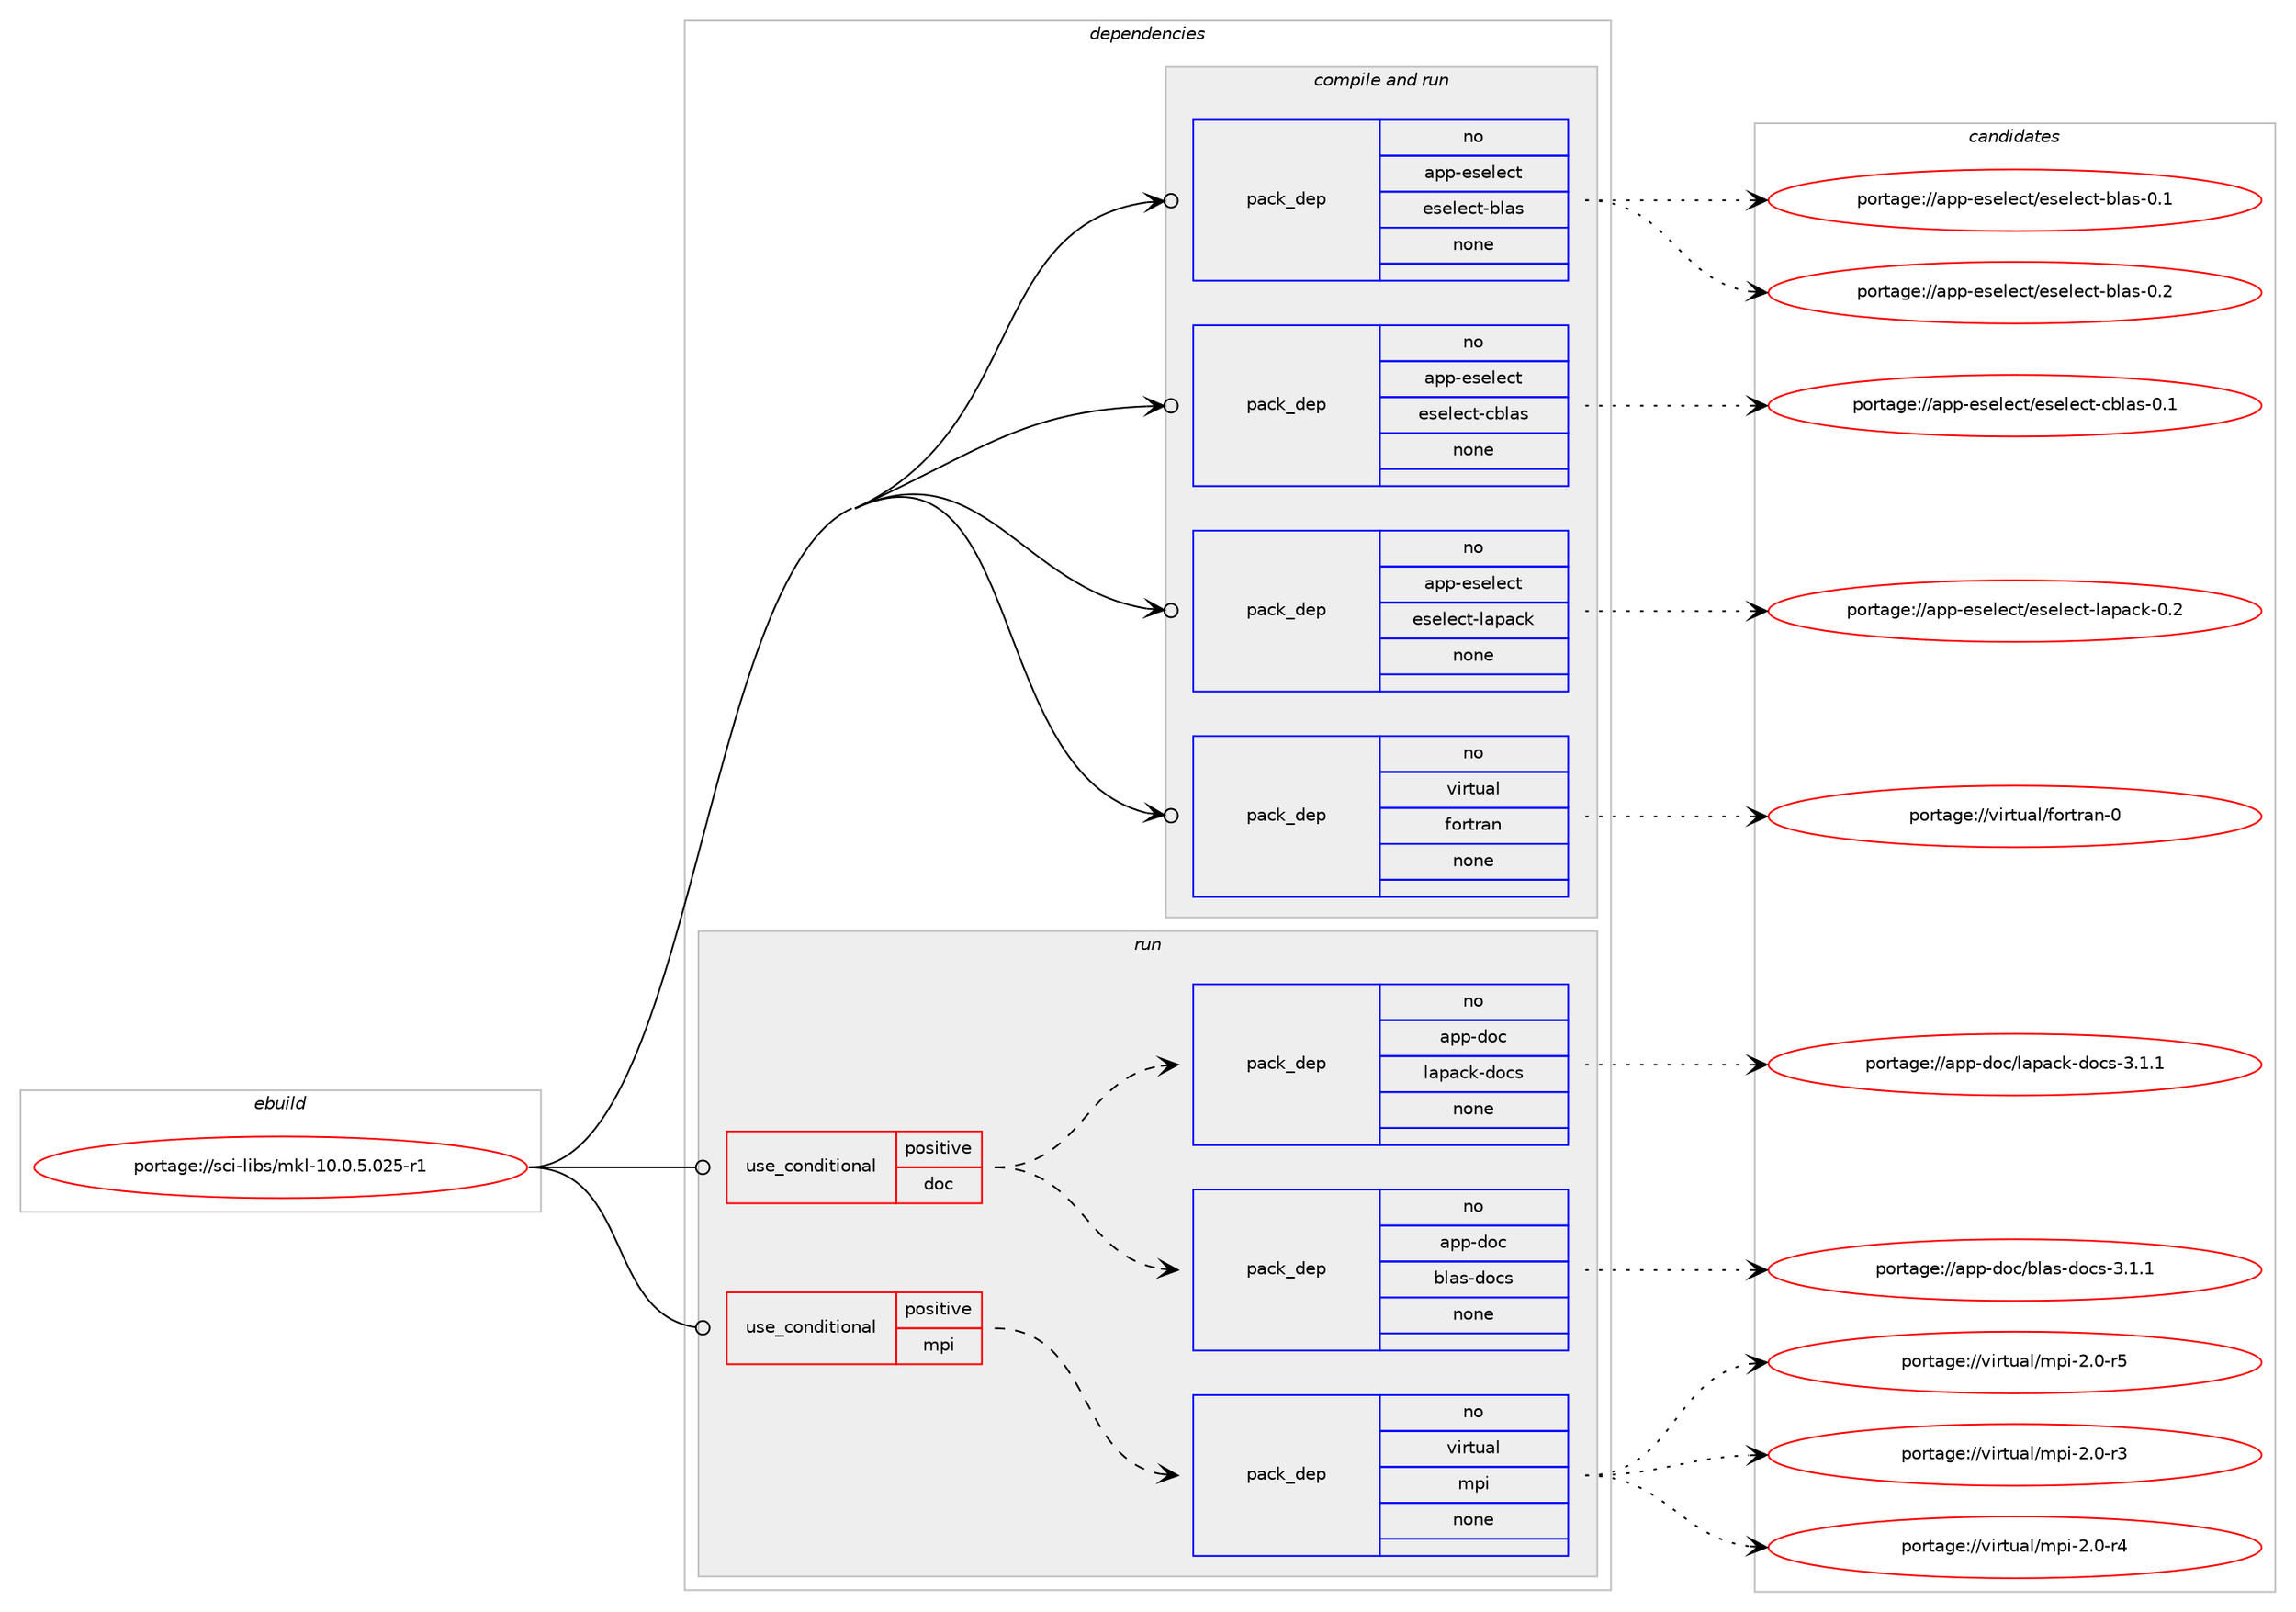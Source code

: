 digraph prolog {

# *************
# Graph options
# *************

newrank=true;
concentrate=true;
compound=true;
graph [rankdir=LR,fontname=Helvetica,fontsize=10,ranksep=1.5];#, ranksep=2.5, nodesep=0.2];
edge  [arrowhead=vee];
node  [fontname=Helvetica,fontsize=10];

# **********
# The ebuild
# **********

subgraph cluster_leftcol {
color=gray;
rank=same;
label=<<i>ebuild</i>>;
id [label="portage://sci-libs/mkl-10.0.5.025-r1", color=red, width=4, href="../sci-libs/mkl-10.0.5.025-r1.svg"];
}

# ****************
# The dependencies
# ****************

subgraph cluster_midcol {
color=gray;
label=<<i>dependencies</i>>;
subgraph cluster_compile {
fillcolor="#eeeeee";
style=filled;
label=<<i>compile</i>>;
}
subgraph cluster_compileandrun {
fillcolor="#eeeeee";
style=filled;
label=<<i>compile and run</i>>;
subgraph pack287902 {
dependency391520 [label=<<TABLE BORDER="0" CELLBORDER="1" CELLSPACING="0" CELLPADDING="4" WIDTH="220"><TR><TD ROWSPAN="6" CELLPADDING="30">pack_dep</TD></TR><TR><TD WIDTH="110">no</TD></TR><TR><TD>app-eselect</TD></TR><TR><TD>eselect-blas</TD></TR><TR><TD>none</TD></TR><TR><TD></TD></TR></TABLE>>, shape=none, color=blue];
}
id:e -> dependency391520:w [weight=20,style="solid",arrowhead="odotvee"];
subgraph pack287903 {
dependency391521 [label=<<TABLE BORDER="0" CELLBORDER="1" CELLSPACING="0" CELLPADDING="4" WIDTH="220"><TR><TD ROWSPAN="6" CELLPADDING="30">pack_dep</TD></TR><TR><TD WIDTH="110">no</TD></TR><TR><TD>app-eselect</TD></TR><TR><TD>eselect-cblas</TD></TR><TR><TD>none</TD></TR><TR><TD></TD></TR></TABLE>>, shape=none, color=blue];
}
id:e -> dependency391521:w [weight=20,style="solid",arrowhead="odotvee"];
subgraph pack287904 {
dependency391522 [label=<<TABLE BORDER="0" CELLBORDER="1" CELLSPACING="0" CELLPADDING="4" WIDTH="220"><TR><TD ROWSPAN="6" CELLPADDING="30">pack_dep</TD></TR><TR><TD WIDTH="110">no</TD></TR><TR><TD>app-eselect</TD></TR><TR><TD>eselect-lapack</TD></TR><TR><TD>none</TD></TR><TR><TD></TD></TR></TABLE>>, shape=none, color=blue];
}
id:e -> dependency391522:w [weight=20,style="solid",arrowhead="odotvee"];
subgraph pack287905 {
dependency391523 [label=<<TABLE BORDER="0" CELLBORDER="1" CELLSPACING="0" CELLPADDING="4" WIDTH="220"><TR><TD ROWSPAN="6" CELLPADDING="30">pack_dep</TD></TR><TR><TD WIDTH="110">no</TD></TR><TR><TD>virtual</TD></TR><TR><TD>fortran</TD></TR><TR><TD>none</TD></TR><TR><TD></TD></TR></TABLE>>, shape=none, color=blue];
}
id:e -> dependency391523:w [weight=20,style="solid",arrowhead="odotvee"];
}
subgraph cluster_run {
fillcolor="#eeeeee";
style=filled;
label=<<i>run</i>>;
subgraph cond96954 {
dependency391524 [label=<<TABLE BORDER="0" CELLBORDER="1" CELLSPACING="0" CELLPADDING="4"><TR><TD ROWSPAN="3" CELLPADDING="10">use_conditional</TD></TR><TR><TD>positive</TD></TR><TR><TD>doc</TD></TR></TABLE>>, shape=none, color=red];
subgraph pack287906 {
dependency391525 [label=<<TABLE BORDER="0" CELLBORDER="1" CELLSPACING="0" CELLPADDING="4" WIDTH="220"><TR><TD ROWSPAN="6" CELLPADDING="30">pack_dep</TD></TR><TR><TD WIDTH="110">no</TD></TR><TR><TD>app-doc</TD></TR><TR><TD>blas-docs</TD></TR><TR><TD>none</TD></TR><TR><TD></TD></TR></TABLE>>, shape=none, color=blue];
}
dependency391524:e -> dependency391525:w [weight=20,style="dashed",arrowhead="vee"];
subgraph pack287907 {
dependency391526 [label=<<TABLE BORDER="0" CELLBORDER="1" CELLSPACING="0" CELLPADDING="4" WIDTH="220"><TR><TD ROWSPAN="6" CELLPADDING="30">pack_dep</TD></TR><TR><TD WIDTH="110">no</TD></TR><TR><TD>app-doc</TD></TR><TR><TD>lapack-docs</TD></TR><TR><TD>none</TD></TR><TR><TD></TD></TR></TABLE>>, shape=none, color=blue];
}
dependency391524:e -> dependency391526:w [weight=20,style="dashed",arrowhead="vee"];
}
id:e -> dependency391524:w [weight=20,style="solid",arrowhead="odot"];
subgraph cond96955 {
dependency391527 [label=<<TABLE BORDER="0" CELLBORDER="1" CELLSPACING="0" CELLPADDING="4"><TR><TD ROWSPAN="3" CELLPADDING="10">use_conditional</TD></TR><TR><TD>positive</TD></TR><TR><TD>mpi</TD></TR></TABLE>>, shape=none, color=red];
subgraph pack287908 {
dependency391528 [label=<<TABLE BORDER="0" CELLBORDER="1" CELLSPACING="0" CELLPADDING="4" WIDTH="220"><TR><TD ROWSPAN="6" CELLPADDING="30">pack_dep</TD></TR><TR><TD WIDTH="110">no</TD></TR><TR><TD>virtual</TD></TR><TR><TD>mpi</TD></TR><TR><TD>none</TD></TR><TR><TD></TD></TR></TABLE>>, shape=none, color=blue];
}
dependency391527:e -> dependency391528:w [weight=20,style="dashed",arrowhead="vee"];
}
id:e -> dependency391527:w [weight=20,style="solid",arrowhead="odot"];
}
}

# **************
# The candidates
# **************

subgraph cluster_choices {
rank=same;
color=gray;
label=<<i>candidates</i>>;

subgraph choice287902 {
color=black;
nodesep=1;
choiceportage971121124510111510110810199116471011151011081019911645981089711545484649 [label="portage://app-eselect/eselect-blas-0.1", color=red, width=4,href="../app-eselect/eselect-blas-0.1.svg"];
choiceportage971121124510111510110810199116471011151011081019911645981089711545484650 [label="portage://app-eselect/eselect-blas-0.2", color=red, width=4,href="../app-eselect/eselect-blas-0.2.svg"];
dependency391520:e -> choiceportage971121124510111510110810199116471011151011081019911645981089711545484649:w [style=dotted,weight="100"];
dependency391520:e -> choiceportage971121124510111510110810199116471011151011081019911645981089711545484650:w [style=dotted,weight="100"];
}
subgraph choice287903 {
color=black;
nodesep=1;
choiceportage97112112451011151011081019911647101115101108101991164599981089711545484649 [label="portage://app-eselect/eselect-cblas-0.1", color=red, width=4,href="../app-eselect/eselect-cblas-0.1.svg"];
dependency391521:e -> choiceportage97112112451011151011081019911647101115101108101991164599981089711545484649:w [style=dotted,weight="100"];
}
subgraph choice287904 {
color=black;
nodesep=1;
choiceportage97112112451011151011081019911647101115101108101991164510897112979910745484650 [label="portage://app-eselect/eselect-lapack-0.2", color=red, width=4,href="../app-eselect/eselect-lapack-0.2.svg"];
dependency391522:e -> choiceportage97112112451011151011081019911647101115101108101991164510897112979910745484650:w [style=dotted,weight="100"];
}
subgraph choice287905 {
color=black;
nodesep=1;
choiceportage1181051141161179710847102111114116114971104548 [label="portage://virtual/fortran-0", color=red, width=4,href="../virtual/fortran-0.svg"];
dependency391523:e -> choiceportage1181051141161179710847102111114116114971104548:w [style=dotted,weight="100"];
}
subgraph choice287906 {
color=black;
nodesep=1;
choiceportage9711211245100111994798108971154510011199115455146494649 [label="portage://app-doc/blas-docs-3.1.1", color=red, width=4,href="../app-doc/blas-docs-3.1.1.svg"];
dependency391525:e -> choiceportage9711211245100111994798108971154510011199115455146494649:w [style=dotted,weight="100"];
}
subgraph choice287907 {
color=black;
nodesep=1;
choiceportage971121124510011199471089711297991074510011199115455146494649 [label="portage://app-doc/lapack-docs-3.1.1", color=red, width=4,href="../app-doc/lapack-docs-3.1.1.svg"];
dependency391526:e -> choiceportage971121124510011199471089711297991074510011199115455146494649:w [style=dotted,weight="100"];
}
subgraph choice287908 {
color=black;
nodesep=1;
choiceportage1181051141161179710847109112105455046484511451 [label="portage://virtual/mpi-2.0-r3", color=red, width=4,href="../virtual/mpi-2.0-r3.svg"];
choiceportage1181051141161179710847109112105455046484511452 [label="portage://virtual/mpi-2.0-r4", color=red, width=4,href="../virtual/mpi-2.0-r4.svg"];
choiceportage1181051141161179710847109112105455046484511453 [label="portage://virtual/mpi-2.0-r5", color=red, width=4,href="../virtual/mpi-2.0-r5.svg"];
dependency391528:e -> choiceportage1181051141161179710847109112105455046484511451:w [style=dotted,weight="100"];
dependency391528:e -> choiceportage1181051141161179710847109112105455046484511452:w [style=dotted,weight="100"];
dependency391528:e -> choiceportage1181051141161179710847109112105455046484511453:w [style=dotted,weight="100"];
}
}

}

